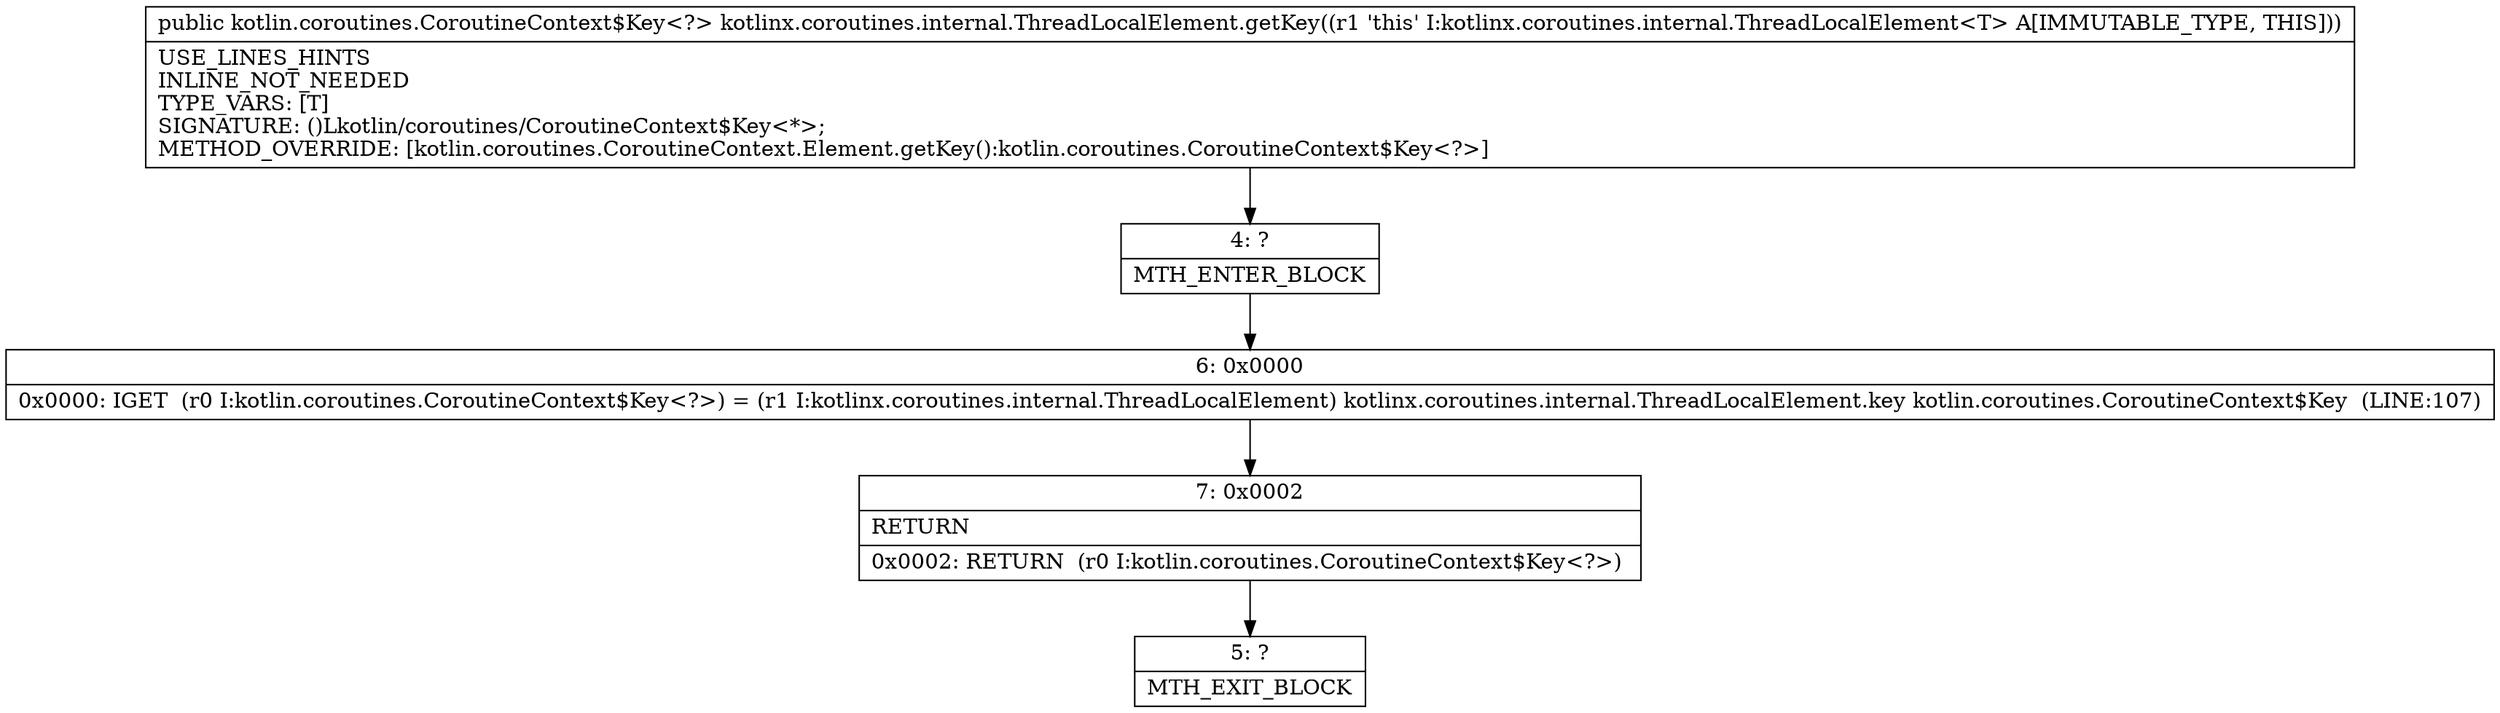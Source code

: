 digraph "CFG forkotlinx.coroutines.internal.ThreadLocalElement.getKey()Lkotlin\/coroutines\/CoroutineContext$Key;" {
Node_4 [shape=record,label="{4\:\ ?|MTH_ENTER_BLOCK\l}"];
Node_6 [shape=record,label="{6\:\ 0x0000|0x0000: IGET  (r0 I:kotlin.coroutines.CoroutineContext$Key\<?\>) = (r1 I:kotlinx.coroutines.internal.ThreadLocalElement) kotlinx.coroutines.internal.ThreadLocalElement.key kotlin.coroutines.CoroutineContext$Key  (LINE:107)\l}"];
Node_7 [shape=record,label="{7\:\ 0x0002|RETURN\l|0x0002: RETURN  (r0 I:kotlin.coroutines.CoroutineContext$Key\<?\>) \l}"];
Node_5 [shape=record,label="{5\:\ ?|MTH_EXIT_BLOCK\l}"];
MethodNode[shape=record,label="{public kotlin.coroutines.CoroutineContext$Key\<?\> kotlinx.coroutines.internal.ThreadLocalElement.getKey((r1 'this' I:kotlinx.coroutines.internal.ThreadLocalElement\<T\> A[IMMUTABLE_TYPE, THIS]))  | USE_LINES_HINTS\lINLINE_NOT_NEEDED\lTYPE_VARS: [T]\lSIGNATURE: ()Lkotlin\/coroutines\/CoroutineContext$Key\<*\>;\lMETHOD_OVERRIDE: [kotlin.coroutines.CoroutineContext.Element.getKey():kotlin.coroutines.CoroutineContext$Key\<?\>]\l}"];
MethodNode -> Node_4;Node_4 -> Node_6;
Node_6 -> Node_7;
Node_7 -> Node_5;
}

